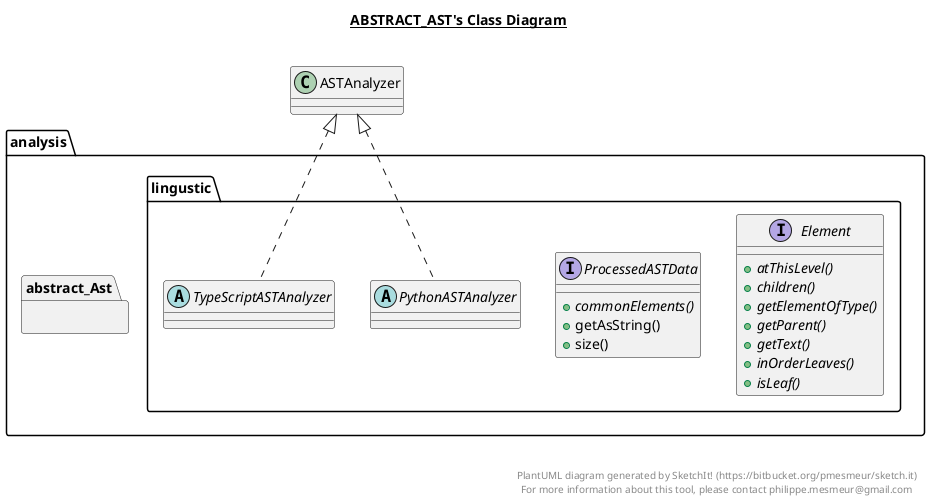@startuml

title __ABSTRACT_AST's Class Diagram__\n

  namespace analysis {
    namespace abstract_Ast {
      interface analysis.lingustic.Element {
          {abstract} + atThisLevel()
          {abstract} + children()
          {abstract} + getElementOfType()
          {abstract} + getParent()
          {abstract} + getText()
          {abstract} + inOrderLeaves()
          {abstract} + isLeaf()
      }
    }
  }
  

  namespace analysis {
    namespace abstract_Ast {
      interface analysis.lingustic.ProcessedASTData {
          {abstract} + commonElements()
          + getAsString()
          + size()
      }
    }
  }
  

  namespace analysis {
    namespace abstract_Ast {
      abstract class analysis.lingustic.PythonASTAnalyzer {
      }
    }
  }
  

  namespace analysis {
    namespace abstract_Ast {
      abstract class analysis.lingustic.TypeScriptASTAnalyzer {
      }
    }
  }
  

  analysis.lingustic.PythonASTAnalyzer .up.|> ASTAnalyzer
  analysis.lingustic.TypeScriptASTAnalyzer .up.|> ASTAnalyzer


right footer


PlantUML diagram generated by SketchIt! (https://bitbucket.org/pmesmeur/sketch.it)
For more information about this tool, please contact philippe.mesmeur@gmail.com
endfooter

@enduml

